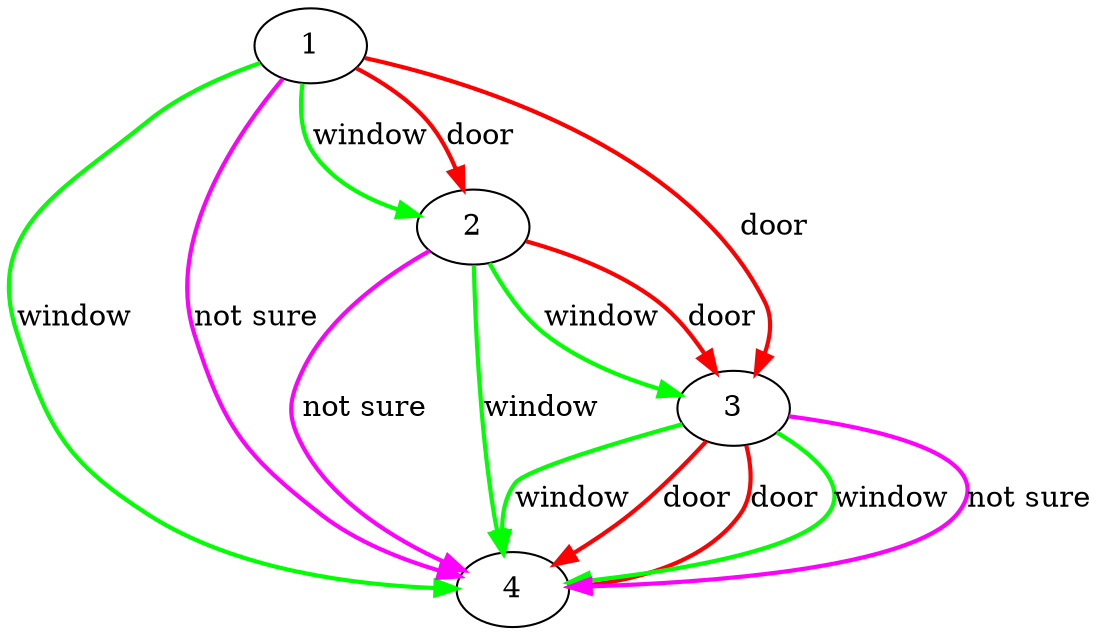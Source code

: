 digraph G {
edge [color=green]
1 -> 2 [style=bold,label="window"]
edge [color=red]
1 -> 2 [style=bold,label="door"]
edge [color=red]
1 -> 3 [style=bold,label="door"]
edge [color=green]
1 -> 4 [style=bold,label="window"]
edge [color=magenta]1 -> 4 [style=bold,label="not sure"]
edge [color=green]
2 -> 3 [style=bold,label="window"]
edge [color=red]
2 -> 3 [style=bold,label="door"]
edge [color=magenta]2 -> 4 [style=bold,label="not sure"]
edge [color=green]
2 -> 4 [style=bold,label="window"]
edge [color=green]
3 -> 4 [style=bold,label="window"]
edge [color=red]
3 -> 4 [style=bold,label="door"]
edge [color=red]
3 -> 4 [style=bold,label="door"]
edge [color=green]
3 -> 4 [style=bold,label="window"]
edge [color=magenta]3 -> 4 [style=bold,label="not sure"]
}
